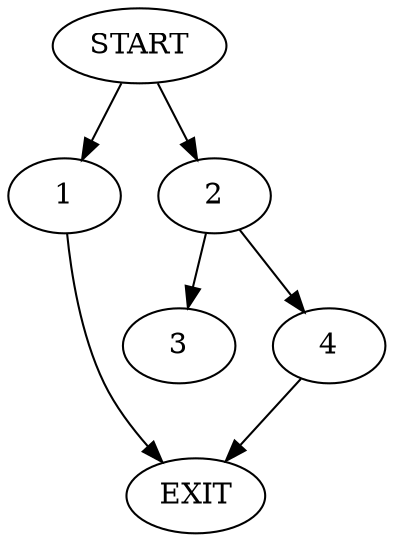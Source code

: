 digraph { 
0 [label="START"];
1;
2;
3;
4;
5[label="EXIT"];
0 -> 1;
0 -> 2;
1 -> 5;
2 -> 3;
2 -> 4;
4 -> 5;
}